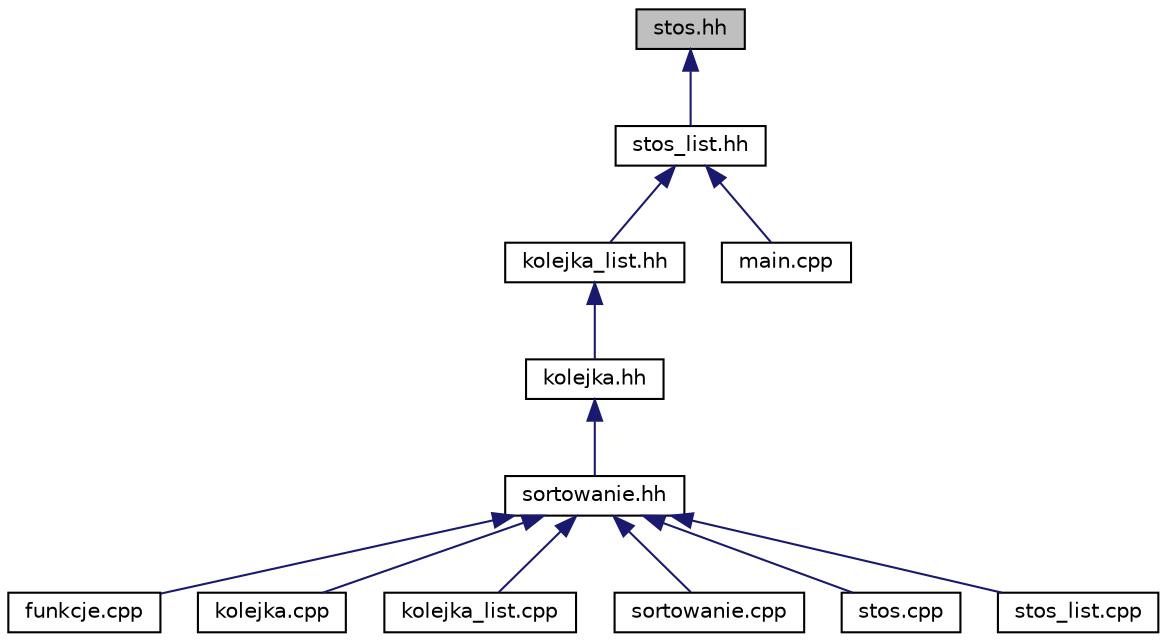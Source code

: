 digraph G
{
  edge [fontname="Helvetica",fontsize="10",labelfontname="Helvetica",labelfontsize="10"];
  node [fontname="Helvetica",fontsize="10",shape=record];
  Node1 [label="stos.hh",height=0.2,width=0.4,color="black", fillcolor="grey75", style="filled" fontcolor="black"];
  Node1 -> Node2 [dir="back",color="midnightblue",fontsize="10",style="solid"];
  Node2 [label="stos_list.hh",height=0.2,width=0.4,color="black", fillcolor="white", style="filled",URL="$stos__list_8hh.html",tooltip="Definicja klasy StosList, deklaracje metod klasy."];
  Node2 -> Node3 [dir="back",color="midnightblue",fontsize="10",style="solid"];
  Node3 [label="kolejka_list.hh",height=0.2,width=0.4,color="black", fillcolor="white", style="filled",URL="$kolejka__list_8hh.html",tooltip="Definicja klasy KolejkaList, deklaracje metod klasy."];
  Node3 -> Node4 [dir="back",color="midnightblue",fontsize="10",style="solid"];
  Node4 [label="kolejka.hh",height=0.2,width=0.4,color="black", fillcolor="white", style="filled",URL="$kolejka_8hh.html",tooltip="Definicja klasy KolejkaTab, deklaracje metod klasy."];
  Node4 -> Node5 [dir="back",color="midnightblue",fontsize="10",style="solid"];
  Node5 [label="sortowanie.hh",height=0.2,width=0.4,color="black", fillcolor="white", style="filled",URL="$sortowanie_8hh.html",tooltip="Deklaracje funkcji sortowania Quick, Merge i Heap."];
  Node5 -> Node6 [dir="back",color="midnightblue",fontsize="10",style="solid"];
  Node6 [label="funkcje.cpp",height=0.2,width=0.4,color="black", fillcolor="white", style="filled",URL="$funkcje_8cpp.html",tooltip="Modul zawierajacy definicje funkcji mnozenia oraz przeciazen operatorow dla vectora."];
  Node5 -> Node7 [dir="back",color="midnightblue",fontsize="10",style="solid"];
  Node7 [label="kolejka.cpp",height=0.2,width=0.4,color="black", fillcolor="white", style="filled",URL="$kolejka_8cpp.html",tooltip="Modul zawierajacy definicje metod klasy KolejkaTab."];
  Node5 -> Node8 [dir="back",color="midnightblue",fontsize="10",style="solid"];
  Node8 [label="kolejka_list.cpp",height=0.2,width=0.4,color="black", fillcolor="white", style="filled",URL="$kolejka__list_8cpp.html",tooltip="Modul zawierajacy definicje metod klasy KolejkaList."];
  Node5 -> Node9 [dir="back",color="midnightblue",fontsize="10",style="solid"];
  Node9 [label="sortowanie.cpp",height=0.2,width=0.4,color="black", fillcolor="white", style="filled",URL="$sortowanie_8cpp.html",tooltip="Modul zawierajacy definicje funkcji sortowania Quick, Merge i Heap."];
  Node5 -> Node10 [dir="back",color="midnightblue",fontsize="10",style="solid"];
  Node10 [label="stos.cpp",height=0.2,width=0.4,color="black", fillcolor="white", style="filled",URL="$stos_8cpp.html",tooltip="Modul zawierajacy definicje metod klasy StosTab."];
  Node5 -> Node11 [dir="back",color="midnightblue",fontsize="10",style="solid"];
  Node11 [label="stos_list.cpp",height=0.2,width=0.4,color="black", fillcolor="white", style="filled",URL="$stos__list_8cpp.html",tooltip="Modul zawierajacy definicje metod klasy StosList."];
  Node2 -> Node12 [dir="back",color="midnightblue",fontsize="10",style="solid"];
  Node12 [label="main.cpp",height=0.2,width=0.4,color="black", fillcolor="white", style="filled",URL="$main_8cpp.html",tooltip="Modul zawierajacy definicje glownej funkcji programu."];
}
